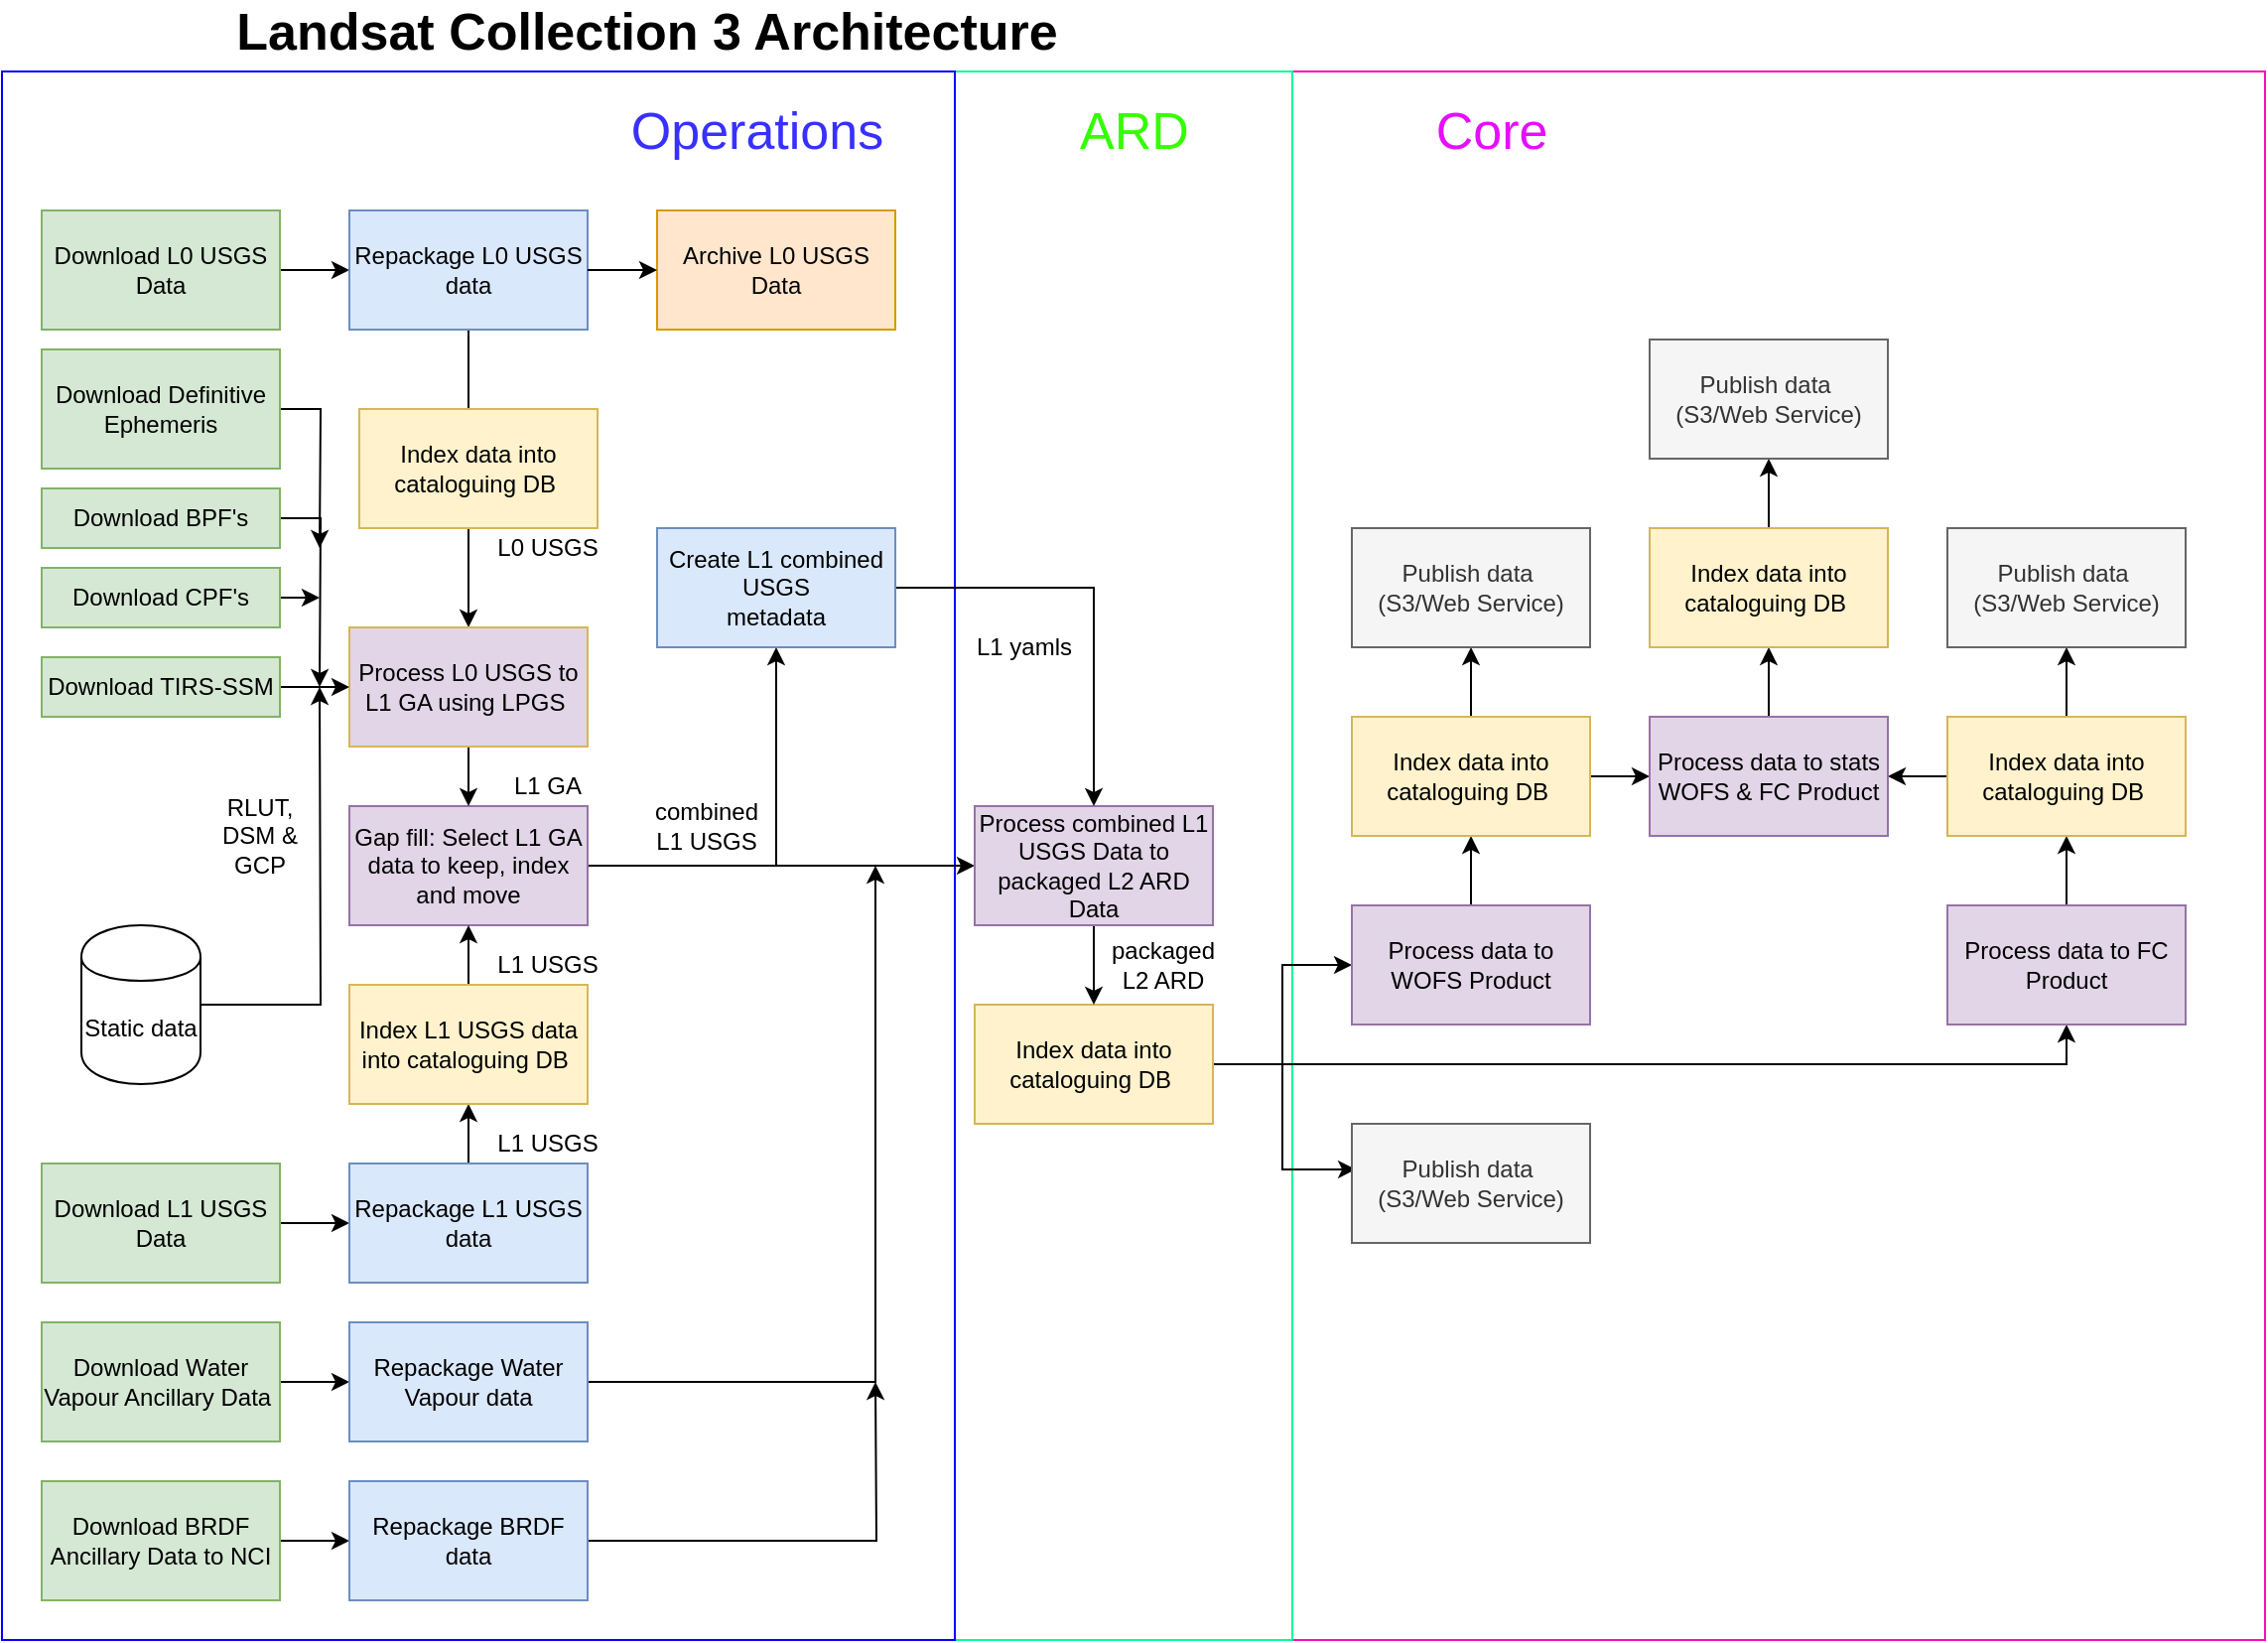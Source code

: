 <mxfile version="13.0.3" type="device"><diagram id="2L8Oo3xiIVleBCv5hXrL" name="Page-1"><mxGraphModel dx="1086" dy="1633" grid="1" gridSize="10" guides="1" tooltips="1" connect="1" arrows="1" fold="1" page="1" pageScale="1" pageWidth="1169" pageHeight="827" math="0" shadow="0"><root><mxCell id="0"/><mxCell id="1" parent="0"/><mxCell id="YD-QYKVj61awYnoIn1Cp-15" value="" style="rounded=0;whiteSpace=wrap;html=1;labelBackgroundColor=none;fontSize=26;strokeColor=#FF0ABE;" vertex="1" parent="1"><mxGeometry x="680" y="-250" width="490" height="790" as="geometry"/></mxCell><mxCell id="JFfTzrk-7GzA0J_P_i5j-90" value="" style="rounded=0;whiteSpace=wrap;html=1;labelBackgroundColor=none;fontSize=26;strokeColor=#08FF94;" parent="1" vertex="1"><mxGeometry x="510" y="-250" width="170" height="790" as="geometry"/></mxCell><mxCell id="JFfTzrk-7GzA0J_P_i5j-88" value="" style="rounded=0;whiteSpace=wrap;html=1;labelBackgroundColor=none;fontSize=26;strokeColor=#0000FF;" parent="1" vertex="1"><mxGeometry x="30" y="-250" width="480" height="790" as="geometry"/></mxCell><mxCell id="JFfTzrk-7GzA0J_P_i5j-1" value="Landsat Collection 3 Architecture" style="text;html=1;strokeColor=none;fillColor=none;align=center;verticalAlign=middle;whiteSpace=wrap;rounded=0;fontStyle=1;fontSize=26;" parent="1" vertex="1"><mxGeometry x="30" y="-280" width="650" height="20" as="geometry"/></mxCell><mxCell id="1PRY0U88CtYkUTZWOUMD-23" style="edgeStyle=orthogonalEdgeStyle;rounded=0;orthogonalLoop=1;jettySize=auto;html=1;" parent="1" source="JFfTzrk-7GzA0J_P_i5j-2" target="JFfTzrk-7GzA0J_P_i5j-4" edge="1"><mxGeometry relative="1" as="geometry"/></mxCell><mxCell id="JFfTzrk-7GzA0J_P_i5j-2" value="Download Water Vapour Ancillary Data&amp;nbsp;" style="rounded=0;whiteSpace=wrap;html=1;fillColor=#d5e8d4;strokeColor=#82b366;" parent="1" vertex="1"><mxGeometry x="50" y="380" width="120" height="60" as="geometry"/></mxCell><mxCell id="9Vwv3Lrl26rNNhH8K0VH-13" style="edgeStyle=orthogonalEdgeStyle;rounded=0;orthogonalLoop=1;jettySize=auto;html=1;" parent="1" source="JFfTzrk-7GzA0J_P_i5j-4" edge="1"><mxGeometry relative="1" as="geometry"><Array as="points"><mxPoint x="470" y="410"/><mxPoint x="470" y="200"/></Array><mxPoint x="470" y="150" as="targetPoint"/></mxGeometry></mxCell><mxCell id="JFfTzrk-7GzA0J_P_i5j-4" value="Repackage Water Vapour data" style="rounded=0;whiteSpace=wrap;html=1;fillColor=#dae8fc;strokeColor=#6c8ebf;" parent="1" vertex="1"><mxGeometry x="205" y="380" width="120" height="60" as="geometry"/></mxCell><mxCell id="YD-QYKVj61awYnoIn1Cp-8" style="edgeStyle=orthogonalEdgeStyle;rounded=0;orthogonalLoop=1;jettySize=auto;html=1;" edge="1" parent="1" source="1PRY0U88CtYkUTZWOUMD-17" target="YD-QYKVj61awYnoIn1Cp-4"><mxGeometry relative="1" as="geometry"/></mxCell><mxCell id="YD-QYKVj61awYnoIn1Cp-9" style="edgeStyle=orthogonalEdgeStyle;rounded=0;orthogonalLoop=1;jettySize=auto;html=1;entryX=0.017;entryY=0.383;entryDx=0;entryDy=0;entryPerimeter=0;" edge="1" parent="1" source="1PRY0U88CtYkUTZWOUMD-17" target="YD-QYKVj61awYnoIn1Cp-1"><mxGeometry relative="1" as="geometry"/></mxCell><mxCell id="YD-QYKVj61awYnoIn1Cp-36" style="edgeStyle=orthogonalEdgeStyle;rounded=0;orthogonalLoop=1;jettySize=auto;html=1;" edge="1" parent="1" source="1PRY0U88CtYkUTZWOUMD-17" target="YD-QYKVj61awYnoIn1Cp-32"><mxGeometry relative="1" as="geometry"><Array as="points"><mxPoint x="1070" y="250"/></Array></mxGeometry></mxCell><mxCell id="1PRY0U88CtYkUTZWOUMD-17" value="Index data into cataloguing DB&amp;nbsp;" style="rounded=0;whiteSpace=wrap;html=1;fillColor=#fff2cc;strokeColor=#d6b656;" parent="1" vertex="1"><mxGeometry x="520" y="220" width="120" height="60" as="geometry"/></mxCell><mxCell id="1PRY0U88CtYkUTZWOUMD-20" style="edgeStyle=orthogonalEdgeStyle;rounded=0;orthogonalLoop=1;jettySize=auto;html=1;" parent="1" source="JFfTzrk-7GzA0J_P_i5j-17" target="JFfTzrk-7GzA0J_P_i5j-21" edge="1"><mxGeometry relative="1" as="geometry"/></mxCell><mxCell id="JFfTzrk-7GzA0J_P_i5j-17" value="Download BRDF Ancillary Data to NCI" style="rounded=0;whiteSpace=wrap;html=1;fillColor=#d5e8d4;strokeColor=#82b366;" parent="1" vertex="1"><mxGeometry x="50" y="460" width="120" height="60" as="geometry"/></mxCell><mxCell id="9Vwv3Lrl26rNNhH8K0VH-23" style="edgeStyle=orthogonalEdgeStyle;rounded=0;orthogonalLoop=1;jettySize=auto;html=1;" parent="1" source="JFfTzrk-7GzA0J_P_i5j-21" edge="1"><mxGeometry relative="1" as="geometry"><mxPoint x="470" y="410" as="targetPoint"/></mxGeometry></mxCell><mxCell id="JFfTzrk-7GzA0J_P_i5j-21" value="Repackage BRDF data" style="rounded=0;whiteSpace=wrap;html=1;fillColor=#dae8fc;strokeColor=#6c8ebf;" parent="1" vertex="1"><mxGeometry x="205" y="460" width="120" height="60" as="geometry"/></mxCell><mxCell id="1PRY0U88CtYkUTZWOUMD-31" style="edgeStyle=orthogonalEdgeStyle;rounded=0;orthogonalLoop=1;jettySize=auto;html=1;" parent="1" source="JFfTzrk-7GzA0J_P_i5j-33" target="1PRY0U88CtYkUTZWOUMD-14" edge="1"><mxGeometry relative="1" as="geometry"/></mxCell><mxCell id="9Vwv3Lrl26rNNhH8K0VH-12" style="edgeStyle=orthogonalEdgeStyle;rounded=0;orthogonalLoop=1;jettySize=auto;html=1;" parent="1" source="JFfTzrk-7GzA0J_P_i5j-33" target="1PRY0U88CtYkUTZWOUMD-13" edge="1"><mxGeometry relative="1" as="geometry"/></mxCell><mxCell id="JFfTzrk-7GzA0J_P_i5j-33" value="&lt;div&gt;Gap fill:&amp;nbsp;&lt;span&gt;Select L1 GA data to keep, index and move&lt;/span&gt;&lt;/div&gt;" style="rounded=0;whiteSpace=wrap;html=1;fillColor=#e1d5e7;strokeColor=#9673a6;" parent="1" vertex="1"><mxGeometry x="205" y="120" width="120" height="60" as="geometry"/></mxCell><mxCell id="JFfTzrk-7GzA0J_P_i5j-76" value="Archive L0 USGS Data" style="rounded=0;whiteSpace=wrap;html=1;fillColor=#ffe6cc;strokeColor=#d79b00;" parent="1" vertex="1"><mxGeometry x="360" y="-180" width="120" height="60" as="geometry"/></mxCell><mxCell id="JFfTzrk-7GzA0J_P_i5j-89" value="&lt;font color=&quot;#3730ff&quot;&gt;Operations&lt;/font&gt;" style="text;html=1;align=center;verticalAlign=middle;resizable=0;points=[];autosize=1;fontSize=26;fontStyle=0" parent="1" vertex="1"><mxGeometry x="340" y="-240" width="140" height="40" as="geometry"/></mxCell><mxCell id="JFfTzrk-7GzA0J_P_i5j-91" value="&lt;font&gt;ARD&lt;/font&gt;" style="text;html=1;align=center;verticalAlign=middle;resizable=0;points=[];autosize=1;fontSize=26;fontStyle=0;fontColor=#35FF03;" parent="1" vertex="1"><mxGeometry x="565" y="-240" width="70" height="40" as="geometry"/></mxCell><mxCell id="9Vwv3Lrl26rNNhH8K0VH-24" style="edgeStyle=orthogonalEdgeStyle;rounded=0;orthogonalLoop=1;jettySize=auto;html=1;" parent="1" source="JFfTzrk-7GzA0J_P_i5j-106" target="JFfTzrk-7GzA0J_P_i5j-108" edge="1"><mxGeometry relative="1" as="geometry"/></mxCell><mxCell id="JFfTzrk-7GzA0J_P_i5j-106" value="Download L0 USGS Data" style="rounded=0;whiteSpace=wrap;html=1;fillColor=#d5e8d4;strokeColor=#82b366;" parent="1" vertex="1"><mxGeometry x="50" y="-180" width="120" height="60" as="geometry"/></mxCell><mxCell id="1PRY0U88CtYkUTZWOUMD-27" style="edgeStyle=orthogonalEdgeStyle;rounded=0;orthogonalLoop=1;jettySize=auto;html=1;" parent="1" source="JFfTzrk-7GzA0J_P_i5j-108" target="JFfTzrk-7GzA0J_P_i5j-110" edge="1"><mxGeometry relative="1" as="geometry"/></mxCell><mxCell id="JFfTzrk-7GzA0J_P_i5j-108" value="Repackage L0 USGS data" style="rounded=0;whiteSpace=wrap;html=1;fillColor=#dae8fc;strokeColor=#6c8ebf;" parent="1" vertex="1"><mxGeometry x="205" y="-180" width="120" height="60" as="geometry"/></mxCell><mxCell id="1PRY0U88CtYkUTZWOUMD-28" style="edgeStyle=orthogonalEdgeStyle;rounded=0;orthogonalLoop=1;jettySize=auto;html=1;" parent="1" source="JFfTzrk-7GzA0J_P_i5j-110" target="JFfTzrk-7GzA0J_P_i5j-33" edge="1"><mxGeometry relative="1" as="geometry"/></mxCell><mxCell id="JFfTzrk-7GzA0J_P_i5j-110" value="&lt;span id=&quot;docs-internal-guid-3314e49b-7fff-0ffe-2a96-ce71aa8f381f&quot;&gt;&lt;span style=&quot;background-color: transparent ; vertical-align: baseline&quot;&gt;&lt;font style=&quot;font-size: 12px&quot;&gt;Process L0 USGS to L1 GA using LPGS&amp;nbsp;&lt;/font&gt;&lt;/span&gt;&lt;/span&gt;" style="rounded=0;whiteSpace=wrap;html=1;fillColor=#e1d5e7;strokeColor=#d6b656;" parent="1" vertex="1"><mxGeometry x="205" y="30" width="120" height="60" as="geometry"/></mxCell><mxCell id="1PRY0U88CtYkUTZWOUMD-6" value="" style="endArrow=classic;html=1;exitX=1;exitY=0.5;exitDx=0;exitDy=0;entryX=0;entryY=0.5;entryDx=0;entryDy=0;" parent="1" source="JFfTzrk-7GzA0J_P_i5j-108" target="JFfTzrk-7GzA0J_P_i5j-76" edge="1"><mxGeometry width="50" height="50" relative="1" as="geometry"><mxPoint x="269.5" y="-180" as="sourcePoint"/><mxPoint x="269.5" y="-220" as="targetPoint"/></mxGeometry></mxCell><mxCell id="1PRY0U88CtYkUTZWOUMD-24" style="edgeStyle=orthogonalEdgeStyle;rounded=0;orthogonalLoop=1;jettySize=auto;html=1;" parent="1" source="1PRY0U88CtYkUTZWOUMD-8" target="1PRY0U88CtYkUTZWOUMD-10" edge="1"><mxGeometry relative="1" as="geometry"/></mxCell><mxCell id="1PRY0U88CtYkUTZWOUMD-8" value="Download L1 USGS Data" style="rounded=0;whiteSpace=wrap;html=1;fillColor=#d5e8d4;strokeColor=#82b366;" parent="1" vertex="1"><mxGeometry x="50" y="300" width="120" height="60" as="geometry"/></mxCell><mxCell id="9Vwv3Lrl26rNNhH8K0VH-2" style="edgeStyle=orthogonalEdgeStyle;rounded=0;orthogonalLoop=1;jettySize=auto;html=1;entryX=0.5;entryY=1;entryDx=0;entryDy=0;" parent="1" source="1PRY0U88CtYkUTZWOUMD-10" target="9Vwv3Lrl26rNNhH8K0VH-1" edge="1"><mxGeometry relative="1" as="geometry"/></mxCell><mxCell id="1PRY0U88CtYkUTZWOUMD-10" value="Repackage L1 USGS data" style="rounded=0;whiteSpace=wrap;html=1;fillColor=#dae8fc;strokeColor=#6c8ebf;" parent="1" vertex="1"><mxGeometry x="205" y="300" width="120" height="60" as="geometry"/></mxCell><mxCell id="1PRY0U88CtYkUTZWOUMD-40" style="edgeStyle=orthogonalEdgeStyle;rounded=0;orthogonalLoop=1;jettySize=auto;html=1;" parent="1" source="1PRY0U88CtYkUTZWOUMD-13" target="1PRY0U88CtYkUTZWOUMD-17" edge="1"><mxGeometry relative="1" as="geometry"/></mxCell><mxCell id="1PRY0U88CtYkUTZWOUMD-13" value="Process combined L1 USGS Data to packaged L2 ARD Data" style="rounded=0;whiteSpace=wrap;html=1;fillColor=#e1d5e7;strokeColor=#9673a6;" parent="1" vertex="1"><mxGeometry x="520" y="120" width="120" height="60" as="geometry"/></mxCell><mxCell id="9Vwv3Lrl26rNNhH8K0VH-16" style="edgeStyle=orthogonalEdgeStyle;rounded=0;orthogonalLoop=1;jettySize=auto;html=1;" parent="1" source="1PRY0U88CtYkUTZWOUMD-14" target="1PRY0U88CtYkUTZWOUMD-13" edge="1"><mxGeometry relative="1" as="geometry"/></mxCell><mxCell id="1PRY0U88CtYkUTZWOUMD-14" value="Create L1 combined USGS &lt;br&gt;metadata" style="rounded=0;whiteSpace=wrap;html=1;fillColor=#dae8fc;strokeColor=#6c8ebf;" parent="1" vertex="1"><mxGeometry x="360" y="-20" width="120" height="60" as="geometry"/></mxCell><mxCell id="9Vwv3Lrl26rNNhH8K0VH-11" style="edgeStyle=orthogonalEdgeStyle;rounded=0;orthogonalLoop=1;jettySize=auto;html=1;" parent="1" source="9Vwv3Lrl26rNNhH8K0VH-1" target="JFfTzrk-7GzA0J_P_i5j-33" edge="1"><mxGeometry relative="1" as="geometry"/></mxCell><mxCell id="9Vwv3Lrl26rNNhH8K0VH-1" value="Index L1 USGS data into cataloguing DB&amp;nbsp;" style="rounded=0;whiteSpace=wrap;html=1;fillColor=#fff2cc;strokeColor=#d6b656;" parent="1" vertex="1"><mxGeometry x="205" y="210" width="120" height="60" as="geometry"/></mxCell><mxCell id="9Vwv3Lrl26rNNhH8K0VH-22" style="edgeStyle=orthogonalEdgeStyle;rounded=0;orthogonalLoop=1;jettySize=auto;html=1;" parent="1" source="9Vwv3Lrl26rNNhH8K0VH-7" edge="1"><mxGeometry relative="1" as="geometry"><mxPoint x="190" y="60" as="targetPoint"/></mxGeometry></mxCell><mxCell id="9Vwv3Lrl26rNNhH8K0VH-7" value="Download BPF's" style="rounded=0;whiteSpace=wrap;html=1;fillColor=#d5e8d4;strokeColor=#82b366;" parent="1" vertex="1"><mxGeometry x="50" y="-40" width="120" height="30" as="geometry"/></mxCell><mxCell id="9Vwv3Lrl26rNNhH8K0VH-17" style="edgeStyle=orthogonalEdgeStyle;rounded=0;orthogonalLoop=1;jettySize=auto;html=1;" parent="1" source="9Vwv3Lrl26rNNhH8K0VH-8" edge="1"><mxGeometry relative="1" as="geometry"><mxPoint x="190" y="-10" as="targetPoint"/></mxGeometry></mxCell><mxCell id="9Vwv3Lrl26rNNhH8K0VH-8" value="Download Definitive Ephemeris" style="rounded=0;whiteSpace=wrap;html=1;fillColor=#d5e8d4;strokeColor=#82b366;" parent="1" vertex="1"><mxGeometry x="50" y="-110" width="120" height="60" as="geometry"/></mxCell><mxCell id="VBBDFp9ss-au3D2mPAF3-3" style="edgeStyle=orthogonalEdgeStyle;rounded=0;orthogonalLoop=1;jettySize=auto;html=1;" parent="1" source="9Vwv3Lrl26rNNhH8K0VH-9" edge="1"><mxGeometry relative="1" as="geometry"><mxPoint x="190" y="15" as="targetPoint"/></mxGeometry></mxCell><mxCell id="9Vwv3Lrl26rNNhH8K0VH-9" value="Download CPF's" style="rounded=0;whiteSpace=wrap;html=1;fillColor=#d5e8d4;strokeColor=#82b366;" parent="1" vertex="1"><mxGeometry x="50" width="120" height="30" as="geometry"/></mxCell><mxCell id="9Vwv3Lrl26rNNhH8K0VH-25" value="L1 USGS" style="text;html=1;strokeColor=none;fillColor=none;align=center;verticalAlign=middle;whiteSpace=wrap;rounded=0;" parent="1" vertex="1"><mxGeometry x="270" y="280" width="70" height="20" as="geometry"/></mxCell><mxCell id="9Vwv3Lrl26rNNhH8K0VH-28" value="L1 USGS" style="text;html=1;strokeColor=none;fillColor=none;align=center;verticalAlign=middle;whiteSpace=wrap;rounded=0;" parent="1" vertex="1"><mxGeometry x="270" y="190" width="70" height="20" as="geometry"/></mxCell><mxCell id="9Vwv3Lrl26rNNhH8K0VH-29" value="L1 GA" style="text;html=1;strokeColor=none;fillColor=none;align=center;verticalAlign=middle;whiteSpace=wrap;rounded=0;" parent="1" vertex="1"><mxGeometry x="270" y="100" width="70" height="20" as="geometry"/></mxCell><mxCell id="9Vwv3Lrl26rNNhH8K0VH-31" value="combined L1 USGS" style="text;html=1;strokeColor=none;fillColor=none;align=center;verticalAlign=middle;whiteSpace=wrap;rounded=0;" parent="1" vertex="1"><mxGeometry x="350" y="120" width="70" height="20" as="geometry"/></mxCell><mxCell id="9Vwv3Lrl26rNNhH8K0VH-32" value="L1 yamls" style="text;html=1;strokeColor=none;fillColor=none;align=center;verticalAlign=middle;whiteSpace=wrap;rounded=0;" parent="1" vertex="1"><mxGeometry x="510" y="30" width="70" height="20" as="geometry"/></mxCell><mxCell id="9Vwv3Lrl26rNNhH8K0VH-33" value="packaged L2 ARD" style="text;html=1;strokeColor=none;fillColor=none;align=center;verticalAlign=middle;whiteSpace=wrap;rounded=0;" parent="1" vertex="1"><mxGeometry x="580" y="180" width="70" height="40" as="geometry"/></mxCell><mxCell id="9Vwv3Lrl26rNNhH8K0VH-34" value="L0 USGS" style="text;html=1;strokeColor=none;fillColor=none;align=center;verticalAlign=middle;whiteSpace=wrap;rounded=0;" parent="1" vertex="1"><mxGeometry x="270" y="-20" width="70" height="20" as="geometry"/></mxCell><mxCell id="VBBDFp9ss-au3D2mPAF3-2" style="edgeStyle=orthogonalEdgeStyle;rounded=0;orthogonalLoop=1;jettySize=auto;html=1;" parent="1" source="VBBDFp9ss-au3D2mPAF3-1" target="JFfTzrk-7GzA0J_P_i5j-110" edge="1"><mxGeometry relative="1" as="geometry"/></mxCell><mxCell id="VBBDFp9ss-au3D2mPAF3-1" value="Download TIRS-SSM" style="rounded=0;whiteSpace=wrap;html=1;fillColor=#d5e8d4;strokeColor=#82b366;" parent="1" vertex="1"><mxGeometry x="50" y="45" width="120" height="30" as="geometry"/></mxCell><mxCell id="VBBDFp9ss-au3D2mPAF3-5" style="edgeStyle=orthogonalEdgeStyle;rounded=0;orthogonalLoop=1;jettySize=auto;html=1;" parent="1" source="VBBDFp9ss-au3D2mPAF3-4" edge="1"><mxGeometry relative="1" as="geometry"><mxPoint x="190" y="60" as="targetPoint"/></mxGeometry></mxCell><mxCell id="VBBDFp9ss-au3D2mPAF3-4" value="Static data&lt;br&gt;" style="shape=cylinder;whiteSpace=wrap;html=1;boundedLbl=1;backgroundOutline=1;" parent="1" vertex="1"><mxGeometry x="70" y="180" width="60" height="80" as="geometry"/></mxCell><mxCell id="VBBDFp9ss-au3D2mPAF3-7" value="RLUT,&lt;br&gt;DSM &amp;amp; GCP" style="text;html=1;strokeColor=none;fillColor=none;align=center;verticalAlign=middle;whiteSpace=wrap;rounded=0;" parent="1" vertex="1"><mxGeometry x="130" y="110" width="60" height="50" as="geometry"/></mxCell><mxCell id="YD-QYKVj61awYnoIn1Cp-1" value="Publish data&amp;nbsp;&lt;br&gt;(S3/Web Service)" style="rounded=0;whiteSpace=wrap;html=1;fillColor=#f5f5f5;strokeColor=#666666;fontColor=#333333;" vertex="1" parent="1"><mxGeometry x="710" y="280" width="120" height="60" as="geometry"/></mxCell><mxCell id="YD-QYKVj61awYnoIn1Cp-10" style="edgeStyle=orthogonalEdgeStyle;rounded=0;orthogonalLoop=1;jettySize=auto;html=1;entryX=0.5;entryY=1;entryDx=0;entryDy=0;" edge="1" parent="1" source="YD-QYKVj61awYnoIn1Cp-4" target="YD-QYKVj61awYnoIn1Cp-5"><mxGeometry relative="1" as="geometry"/></mxCell><mxCell id="YD-QYKVj61awYnoIn1Cp-4" value="Process data to WOFS Product" style="rounded=0;whiteSpace=wrap;html=1;fillColor=#e1d5e7;strokeColor=#9673a6;" vertex="1" parent="1"><mxGeometry x="710" y="170" width="120" height="60" as="geometry"/></mxCell><mxCell id="YD-QYKVj61awYnoIn1Cp-11" style="edgeStyle=orthogonalEdgeStyle;rounded=0;orthogonalLoop=1;jettySize=auto;html=1;" edge="1" parent="1" source="YD-QYKVj61awYnoIn1Cp-5" target="YD-QYKVj61awYnoIn1Cp-6"><mxGeometry relative="1" as="geometry"/></mxCell><mxCell id="YD-QYKVj61awYnoIn1Cp-44" style="edgeStyle=orthogonalEdgeStyle;rounded=0;orthogonalLoop=1;jettySize=auto;html=1;" edge="1" parent="1" source="YD-QYKVj61awYnoIn1Cp-5" target="YD-QYKVj61awYnoIn1Cp-38"><mxGeometry relative="1" as="geometry"/></mxCell><mxCell id="YD-QYKVj61awYnoIn1Cp-5" value="Index data into cataloguing DB&amp;nbsp;" style="rounded=0;whiteSpace=wrap;html=1;fillColor=#fff2cc;strokeColor=#d6b656;" vertex="1" parent="1"><mxGeometry x="710" y="75" width="120" height="60" as="geometry"/></mxCell><mxCell id="YD-QYKVj61awYnoIn1Cp-6" value="Publish data&amp;nbsp;&lt;br&gt;(S3/Web Service)" style="rounded=0;whiteSpace=wrap;html=1;fillColor=#f5f5f5;strokeColor=#666666;fontColor=#333333;" vertex="1" parent="1"><mxGeometry x="710" y="-20" width="120" height="60" as="geometry"/></mxCell><mxCell id="YD-QYKVj61awYnoIn1Cp-14" value="&lt;font color=&quot;#e70dff&quot;&gt;Core&lt;/font&gt;" style="text;html=1;align=center;verticalAlign=middle;resizable=0;points=[];autosize=1;fontSize=26;fontStyle=0;fontColor=#35FF03;" vertex="1" parent="1"><mxGeometry x="745" y="-240" width="70" height="40" as="geometry"/></mxCell><mxCell id="YD-QYKVj61awYnoIn1Cp-30" value="Index data into cataloguing DB&amp;nbsp;" style="rounded=0;whiteSpace=wrap;html=1;fillColor=#fff2cc;strokeColor=#d6b656;" vertex="1" parent="1"><mxGeometry x="210" y="-80" width="120" height="60" as="geometry"/></mxCell><mxCell id="YD-QYKVj61awYnoIn1Cp-31" style="edgeStyle=orthogonalEdgeStyle;rounded=0;orthogonalLoop=1;jettySize=auto;html=1;entryX=0.5;entryY=1;entryDx=0;entryDy=0;" edge="1" parent="1" source="YD-QYKVj61awYnoIn1Cp-32" target="YD-QYKVj61awYnoIn1Cp-34"><mxGeometry relative="1" as="geometry"/></mxCell><mxCell id="YD-QYKVj61awYnoIn1Cp-32" value="Process data to FC Product" style="rounded=0;whiteSpace=wrap;html=1;fillColor=#e1d5e7;strokeColor=#9673a6;" vertex="1" parent="1"><mxGeometry x="1010" y="170" width="120" height="60" as="geometry"/></mxCell><mxCell id="YD-QYKVj61awYnoIn1Cp-33" style="edgeStyle=orthogonalEdgeStyle;rounded=0;orthogonalLoop=1;jettySize=auto;html=1;" edge="1" parent="1" source="YD-QYKVj61awYnoIn1Cp-34" target="YD-QYKVj61awYnoIn1Cp-35"><mxGeometry relative="1" as="geometry"/></mxCell><mxCell id="YD-QYKVj61awYnoIn1Cp-45" style="edgeStyle=orthogonalEdgeStyle;rounded=0;orthogonalLoop=1;jettySize=auto;html=1;" edge="1" parent="1" source="YD-QYKVj61awYnoIn1Cp-34" target="YD-QYKVj61awYnoIn1Cp-38"><mxGeometry relative="1" as="geometry"/></mxCell><mxCell id="YD-QYKVj61awYnoIn1Cp-34" value="Index data into cataloguing DB&amp;nbsp;" style="rounded=0;whiteSpace=wrap;html=1;fillColor=#fff2cc;strokeColor=#d6b656;" vertex="1" parent="1"><mxGeometry x="1010" y="75" width="120" height="60" as="geometry"/></mxCell><mxCell id="YD-QYKVj61awYnoIn1Cp-35" value="Publish data&amp;nbsp;&lt;br&gt;(S3/Web Service)" style="rounded=0;whiteSpace=wrap;html=1;fillColor=#f5f5f5;strokeColor=#666666;fontColor=#333333;" vertex="1" parent="1"><mxGeometry x="1010" y="-20" width="120" height="60" as="geometry"/></mxCell><mxCell id="YD-QYKVj61awYnoIn1Cp-37" style="edgeStyle=orthogonalEdgeStyle;rounded=0;orthogonalLoop=1;jettySize=auto;html=1;entryX=0.5;entryY=1;entryDx=0;entryDy=0;" edge="1" parent="1" source="YD-QYKVj61awYnoIn1Cp-38" target="YD-QYKVj61awYnoIn1Cp-40"><mxGeometry relative="1" as="geometry"/></mxCell><mxCell id="YD-QYKVj61awYnoIn1Cp-38" value="Process data to stats WOFS &amp;amp; FC Product" style="rounded=0;whiteSpace=wrap;html=1;fillColor=#e1d5e7;strokeColor=#9673a6;" vertex="1" parent="1"><mxGeometry x="860" y="75" width="120" height="60" as="geometry"/></mxCell><mxCell id="YD-QYKVj61awYnoIn1Cp-39" style="edgeStyle=orthogonalEdgeStyle;rounded=0;orthogonalLoop=1;jettySize=auto;html=1;" edge="1" parent="1" source="YD-QYKVj61awYnoIn1Cp-40" target="YD-QYKVj61awYnoIn1Cp-41"><mxGeometry relative="1" as="geometry"/></mxCell><mxCell id="YD-QYKVj61awYnoIn1Cp-40" value="Index data into cataloguing DB&amp;nbsp;" style="rounded=0;whiteSpace=wrap;html=1;fillColor=#fff2cc;strokeColor=#d6b656;" vertex="1" parent="1"><mxGeometry x="860" y="-20" width="120" height="60" as="geometry"/></mxCell><mxCell id="YD-QYKVj61awYnoIn1Cp-41" value="Publish data&amp;nbsp;&lt;br&gt;(S3/Web Service)" style="rounded=0;whiteSpace=wrap;html=1;fillColor=#f5f5f5;strokeColor=#666666;fontColor=#333333;" vertex="1" parent="1"><mxGeometry x="860" y="-115" width="120" height="60" as="geometry"/></mxCell></root></mxGraphModel></diagram></mxfile>